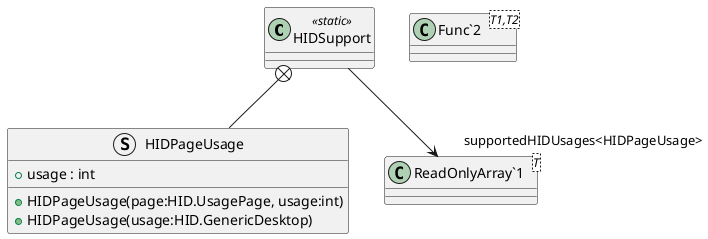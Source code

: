 @startuml
class HIDSupport <<static>> {
}
class "Func`2"<T1,T2> {
}
struct HIDPageUsage {
    + usage : int
    + HIDPageUsage(page:HID.UsagePage, usage:int)
    + HIDPageUsage(usage:HID.GenericDesktop)
}
class "ReadOnlyArray`1"<T> {
}
HIDSupport --> "supportedHIDUsages<HIDPageUsage>" "ReadOnlyArray`1"
HIDSupport +-- HIDPageUsage
@enduml
